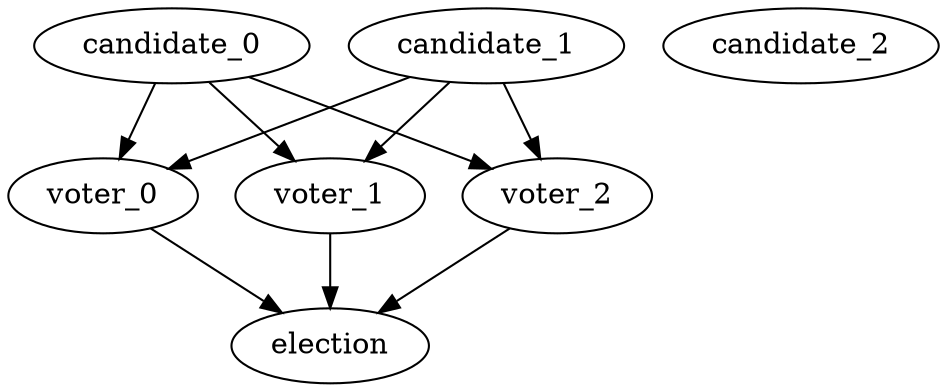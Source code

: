 digraph {
	candidate_0 [label=candidate_0]
	candidate_1 [label=candidate_1]
	candidate_2 [label=candidate_2]
	voter_0 [label=voter_0]
	voter_1 [label=voter_1]
	voter_2 [label=voter_2]
	election [label=election]
	candidate_0 -> voter_0
	candidate_1 -> voter_0
	candidate_0 -> voter_1
	candidate_1 -> voter_1
	candidate_0 -> voter_2
	candidate_1 -> voter_2
	voter_0 -> election
	voter_1 -> election
	voter_2 -> election
}
